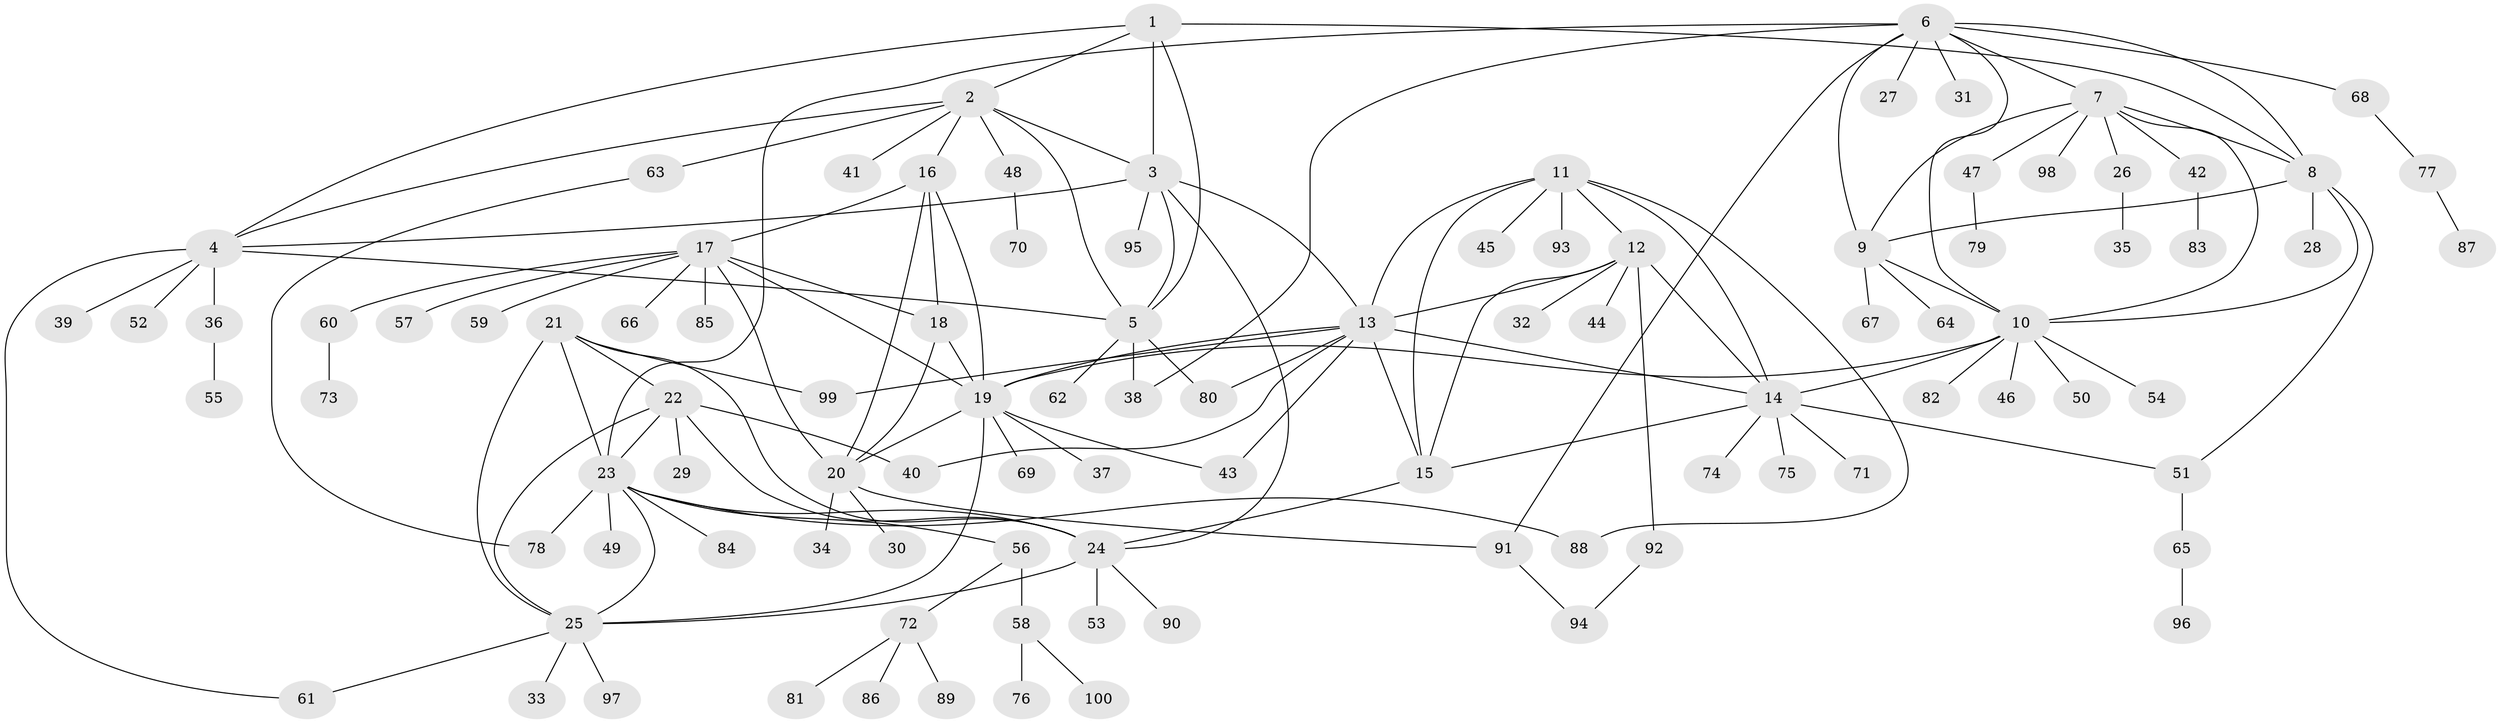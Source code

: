 // Generated by graph-tools (version 1.1) at 2025/50/03/09/25 03:50:29]
// undirected, 100 vertices, 146 edges
graph export_dot {
graph [start="1"]
  node [color=gray90,style=filled];
  1;
  2;
  3;
  4;
  5;
  6;
  7;
  8;
  9;
  10;
  11;
  12;
  13;
  14;
  15;
  16;
  17;
  18;
  19;
  20;
  21;
  22;
  23;
  24;
  25;
  26;
  27;
  28;
  29;
  30;
  31;
  32;
  33;
  34;
  35;
  36;
  37;
  38;
  39;
  40;
  41;
  42;
  43;
  44;
  45;
  46;
  47;
  48;
  49;
  50;
  51;
  52;
  53;
  54;
  55;
  56;
  57;
  58;
  59;
  60;
  61;
  62;
  63;
  64;
  65;
  66;
  67;
  68;
  69;
  70;
  71;
  72;
  73;
  74;
  75;
  76;
  77;
  78;
  79;
  80;
  81;
  82;
  83;
  84;
  85;
  86;
  87;
  88;
  89;
  90;
  91;
  92;
  93;
  94;
  95;
  96;
  97;
  98;
  99;
  100;
  1 -- 2;
  1 -- 3;
  1 -- 4;
  1 -- 5;
  1 -- 8;
  2 -- 3;
  2 -- 4;
  2 -- 5;
  2 -- 16;
  2 -- 41;
  2 -- 48;
  2 -- 63;
  3 -- 4;
  3 -- 5;
  3 -- 13;
  3 -- 24;
  3 -- 95;
  4 -- 5;
  4 -- 36;
  4 -- 39;
  4 -- 52;
  4 -- 61;
  5 -- 38;
  5 -- 62;
  5 -- 80;
  6 -- 7;
  6 -- 8;
  6 -- 9;
  6 -- 10;
  6 -- 23;
  6 -- 27;
  6 -- 31;
  6 -- 38;
  6 -- 68;
  6 -- 91;
  7 -- 8;
  7 -- 9;
  7 -- 10;
  7 -- 26;
  7 -- 42;
  7 -- 47;
  7 -- 98;
  8 -- 9;
  8 -- 10;
  8 -- 28;
  8 -- 51;
  9 -- 10;
  9 -- 64;
  9 -- 67;
  10 -- 14;
  10 -- 19;
  10 -- 46;
  10 -- 50;
  10 -- 54;
  10 -- 82;
  11 -- 12;
  11 -- 13;
  11 -- 14;
  11 -- 15;
  11 -- 45;
  11 -- 88;
  11 -- 93;
  12 -- 13;
  12 -- 14;
  12 -- 15;
  12 -- 32;
  12 -- 44;
  12 -- 92;
  13 -- 14;
  13 -- 15;
  13 -- 19;
  13 -- 40;
  13 -- 43;
  13 -- 80;
  13 -- 99;
  14 -- 15;
  14 -- 51;
  14 -- 71;
  14 -- 74;
  14 -- 75;
  15 -- 24;
  16 -- 17;
  16 -- 18;
  16 -- 19;
  16 -- 20;
  17 -- 18;
  17 -- 19;
  17 -- 20;
  17 -- 57;
  17 -- 59;
  17 -- 60;
  17 -- 66;
  17 -- 85;
  18 -- 19;
  18 -- 20;
  19 -- 20;
  19 -- 25;
  19 -- 37;
  19 -- 43;
  19 -- 69;
  20 -- 30;
  20 -- 34;
  20 -- 91;
  21 -- 22;
  21 -- 23;
  21 -- 24;
  21 -- 25;
  21 -- 99;
  22 -- 23;
  22 -- 24;
  22 -- 25;
  22 -- 29;
  22 -- 40;
  23 -- 24;
  23 -- 25;
  23 -- 49;
  23 -- 56;
  23 -- 78;
  23 -- 84;
  23 -- 88;
  24 -- 25;
  24 -- 53;
  24 -- 90;
  25 -- 33;
  25 -- 61;
  25 -- 97;
  26 -- 35;
  36 -- 55;
  42 -- 83;
  47 -- 79;
  48 -- 70;
  51 -- 65;
  56 -- 58;
  56 -- 72;
  58 -- 76;
  58 -- 100;
  60 -- 73;
  63 -- 78;
  65 -- 96;
  68 -- 77;
  72 -- 81;
  72 -- 86;
  72 -- 89;
  77 -- 87;
  91 -- 94;
  92 -- 94;
}

